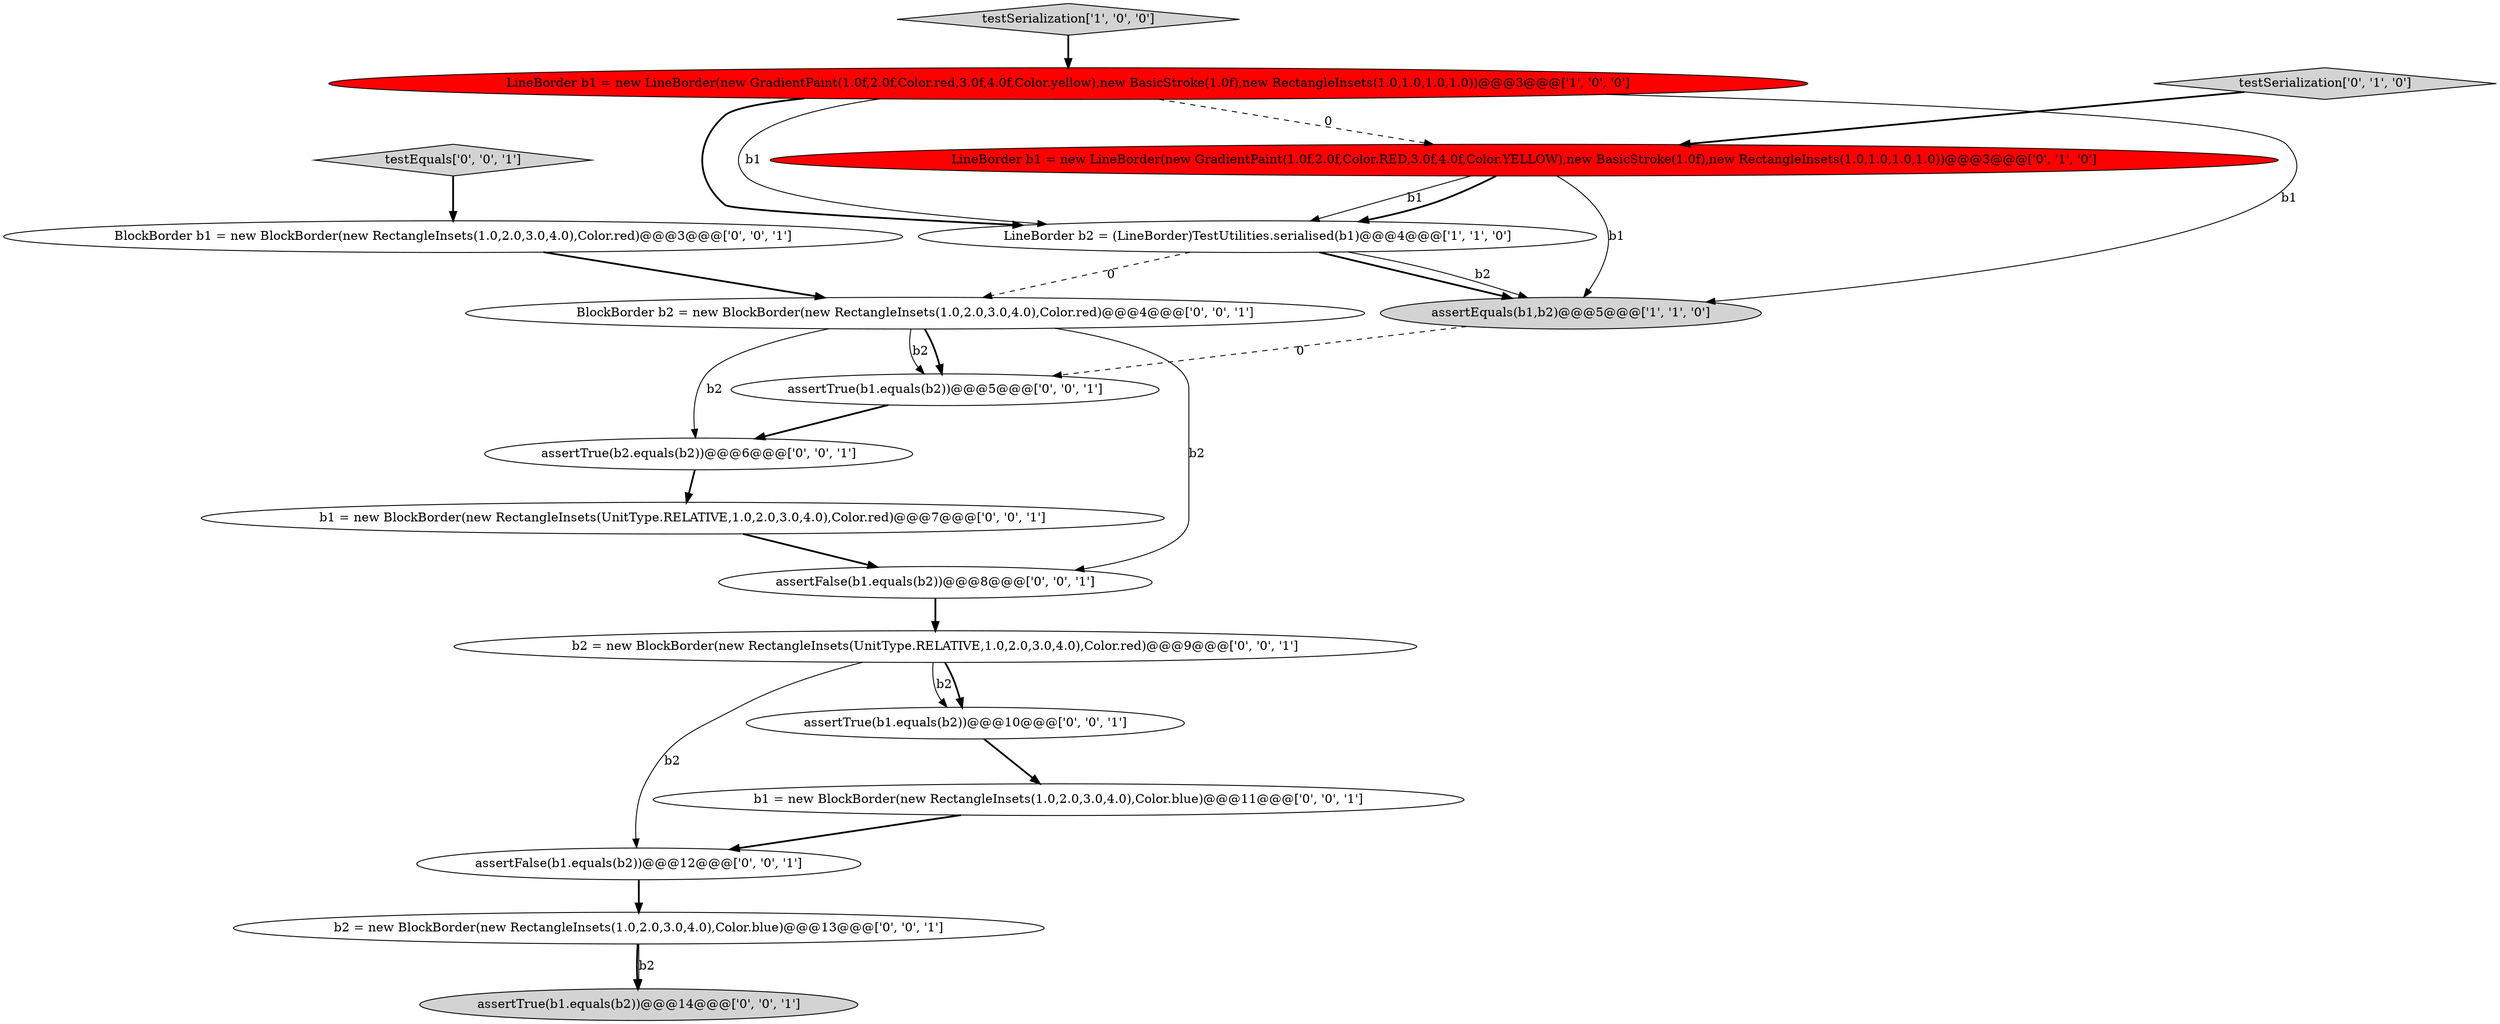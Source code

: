 digraph {
9 [style = filled, label = "testEquals['0', '0', '1']", fillcolor = lightgray, shape = diamond image = "AAA0AAABBB3BBB"];
5 [style = filled, label = "LineBorder b1 = new LineBorder(new GradientPaint(1.0f,2.0f,Color.RED,3.0f,4.0f,Color.YELLOW),new BasicStroke(1.0f),new RectangleInsets(1.0,1.0,1.0,1.0))@@@3@@@['0', '1', '0']", fillcolor = red, shape = ellipse image = "AAA1AAABBB2BBB"];
11 [style = filled, label = "assertTrue(b2.equals(b2))@@@6@@@['0', '0', '1']", fillcolor = white, shape = ellipse image = "AAA0AAABBB3BBB"];
12 [style = filled, label = "b2 = new BlockBorder(new RectangleInsets(UnitType.RELATIVE,1.0,2.0,3.0,4.0),Color.red)@@@9@@@['0', '0', '1']", fillcolor = white, shape = ellipse image = "AAA0AAABBB3BBB"];
4 [style = filled, label = "testSerialization['0', '1', '0']", fillcolor = lightgray, shape = diamond image = "AAA0AAABBB2BBB"];
17 [style = filled, label = "BlockBorder b2 = new BlockBorder(new RectangleInsets(1.0,2.0,3.0,4.0),Color.red)@@@4@@@['0', '0', '1']", fillcolor = white, shape = ellipse image = "AAA0AAABBB3BBB"];
10 [style = filled, label = "assertTrue(b1.equals(b2))@@@5@@@['0', '0', '1']", fillcolor = white, shape = ellipse image = "AAA0AAABBB3BBB"];
7 [style = filled, label = "b2 = new BlockBorder(new RectangleInsets(1.0,2.0,3.0,4.0),Color.blue)@@@13@@@['0', '0', '1']", fillcolor = white, shape = ellipse image = "AAA0AAABBB3BBB"];
14 [style = filled, label = "assertTrue(b1.equals(b2))@@@10@@@['0', '0', '1']", fillcolor = white, shape = ellipse image = "AAA0AAABBB3BBB"];
15 [style = filled, label = "BlockBorder b1 = new BlockBorder(new RectangleInsets(1.0,2.0,3.0,4.0),Color.red)@@@3@@@['0', '0', '1']", fillcolor = white, shape = ellipse image = "AAA0AAABBB3BBB"];
18 [style = filled, label = "b1 = new BlockBorder(new RectangleInsets(1.0,2.0,3.0,4.0),Color.blue)@@@11@@@['0', '0', '1']", fillcolor = white, shape = ellipse image = "AAA0AAABBB3BBB"];
2 [style = filled, label = "testSerialization['1', '0', '0']", fillcolor = lightgray, shape = diamond image = "AAA0AAABBB1BBB"];
13 [style = filled, label = "b1 = new BlockBorder(new RectangleInsets(UnitType.RELATIVE,1.0,2.0,3.0,4.0),Color.red)@@@7@@@['0', '0', '1']", fillcolor = white, shape = ellipse image = "AAA0AAABBB3BBB"];
0 [style = filled, label = "assertEquals(b1,b2)@@@5@@@['1', '1', '0']", fillcolor = lightgray, shape = ellipse image = "AAA0AAABBB1BBB"];
3 [style = filled, label = "LineBorder b1 = new LineBorder(new GradientPaint(1.0f,2.0f,Color.red,3.0f,4.0f,Color.yellow),new BasicStroke(1.0f),new RectangleInsets(1.0,1.0,1.0,1.0))@@@3@@@['1', '0', '0']", fillcolor = red, shape = ellipse image = "AAA1AAABBB1BBB"];
6 [style = filled, label = "assertFalse(b1.equals(b2))@@@12@@@['0', '0', '1']", fillcolor = white, shape = ellipse image = "AAA0AAABBB3BBB"];
16 [style = filled, label = "assertFalse(b1.equals(b2))@@@8@@@['0', '0', '1']", fillcolor = white, shape = ellipse image = "AAA0AAABBB3BBB"];
1 [style = filled, label = "LineBorder b2 = (LineBorder)TestUtilities.serialised(b1)@@@4@@@['1', '1', '0']", fillcolor = white, shape = ellipse image = "AAA0AAABBB1BBB"];
8 [style = filled, label = "assertTrue(b1.equals(b2))@@@14@@@['0', '0', '1']", fillcolor = lightgray, shape = ellipse image = "AAA0AAABBB3BBB"];
3->5 [style = dashed, label="0"];
17->10 [style = bold, label=""];
5->0 [style = solid, label="b1"];
3->1 [style = bold, label=""];
5->1 [style = solid, label="b1"];
2->3 [style = bold, label=""];
3->0 [style = solid, label="b1"];
1->0 [style = bold, label=""];
7->8 [style = bold, label=""];
7->8 [style = solid, label="b2"];
13->16 [style = bold, label=""];
0->10 [style = dashed, label="0"];
12->14 [style = solid, label="b2"];
5->1 [style = bold, label=""];
15->17 [style = bold, label=""];
1->17 [style = dashed, label="0"];
12->6 [style = solid, label="b2"];
18->6 [style = bold, label=""];
9->15 [style = bold, label=""];
11->13 [style = bold, label=""];
3->1 [style = solid, label="b1"];
12->14 [style = bold, label=""];
17->16 [style = solid, label="b2"];
17->11 [style = solid, label="b2"];
17->10 [style = solid, label="b2"];
14->18 [style = bold, label=""];
6->7 [style = bold, label=""];
1->0 [style = solid, label="b2"];
4->5 [style = bold, label=""];
16->12 [style = bold, label=""];
10->11 [style = bold, label=""];
}
